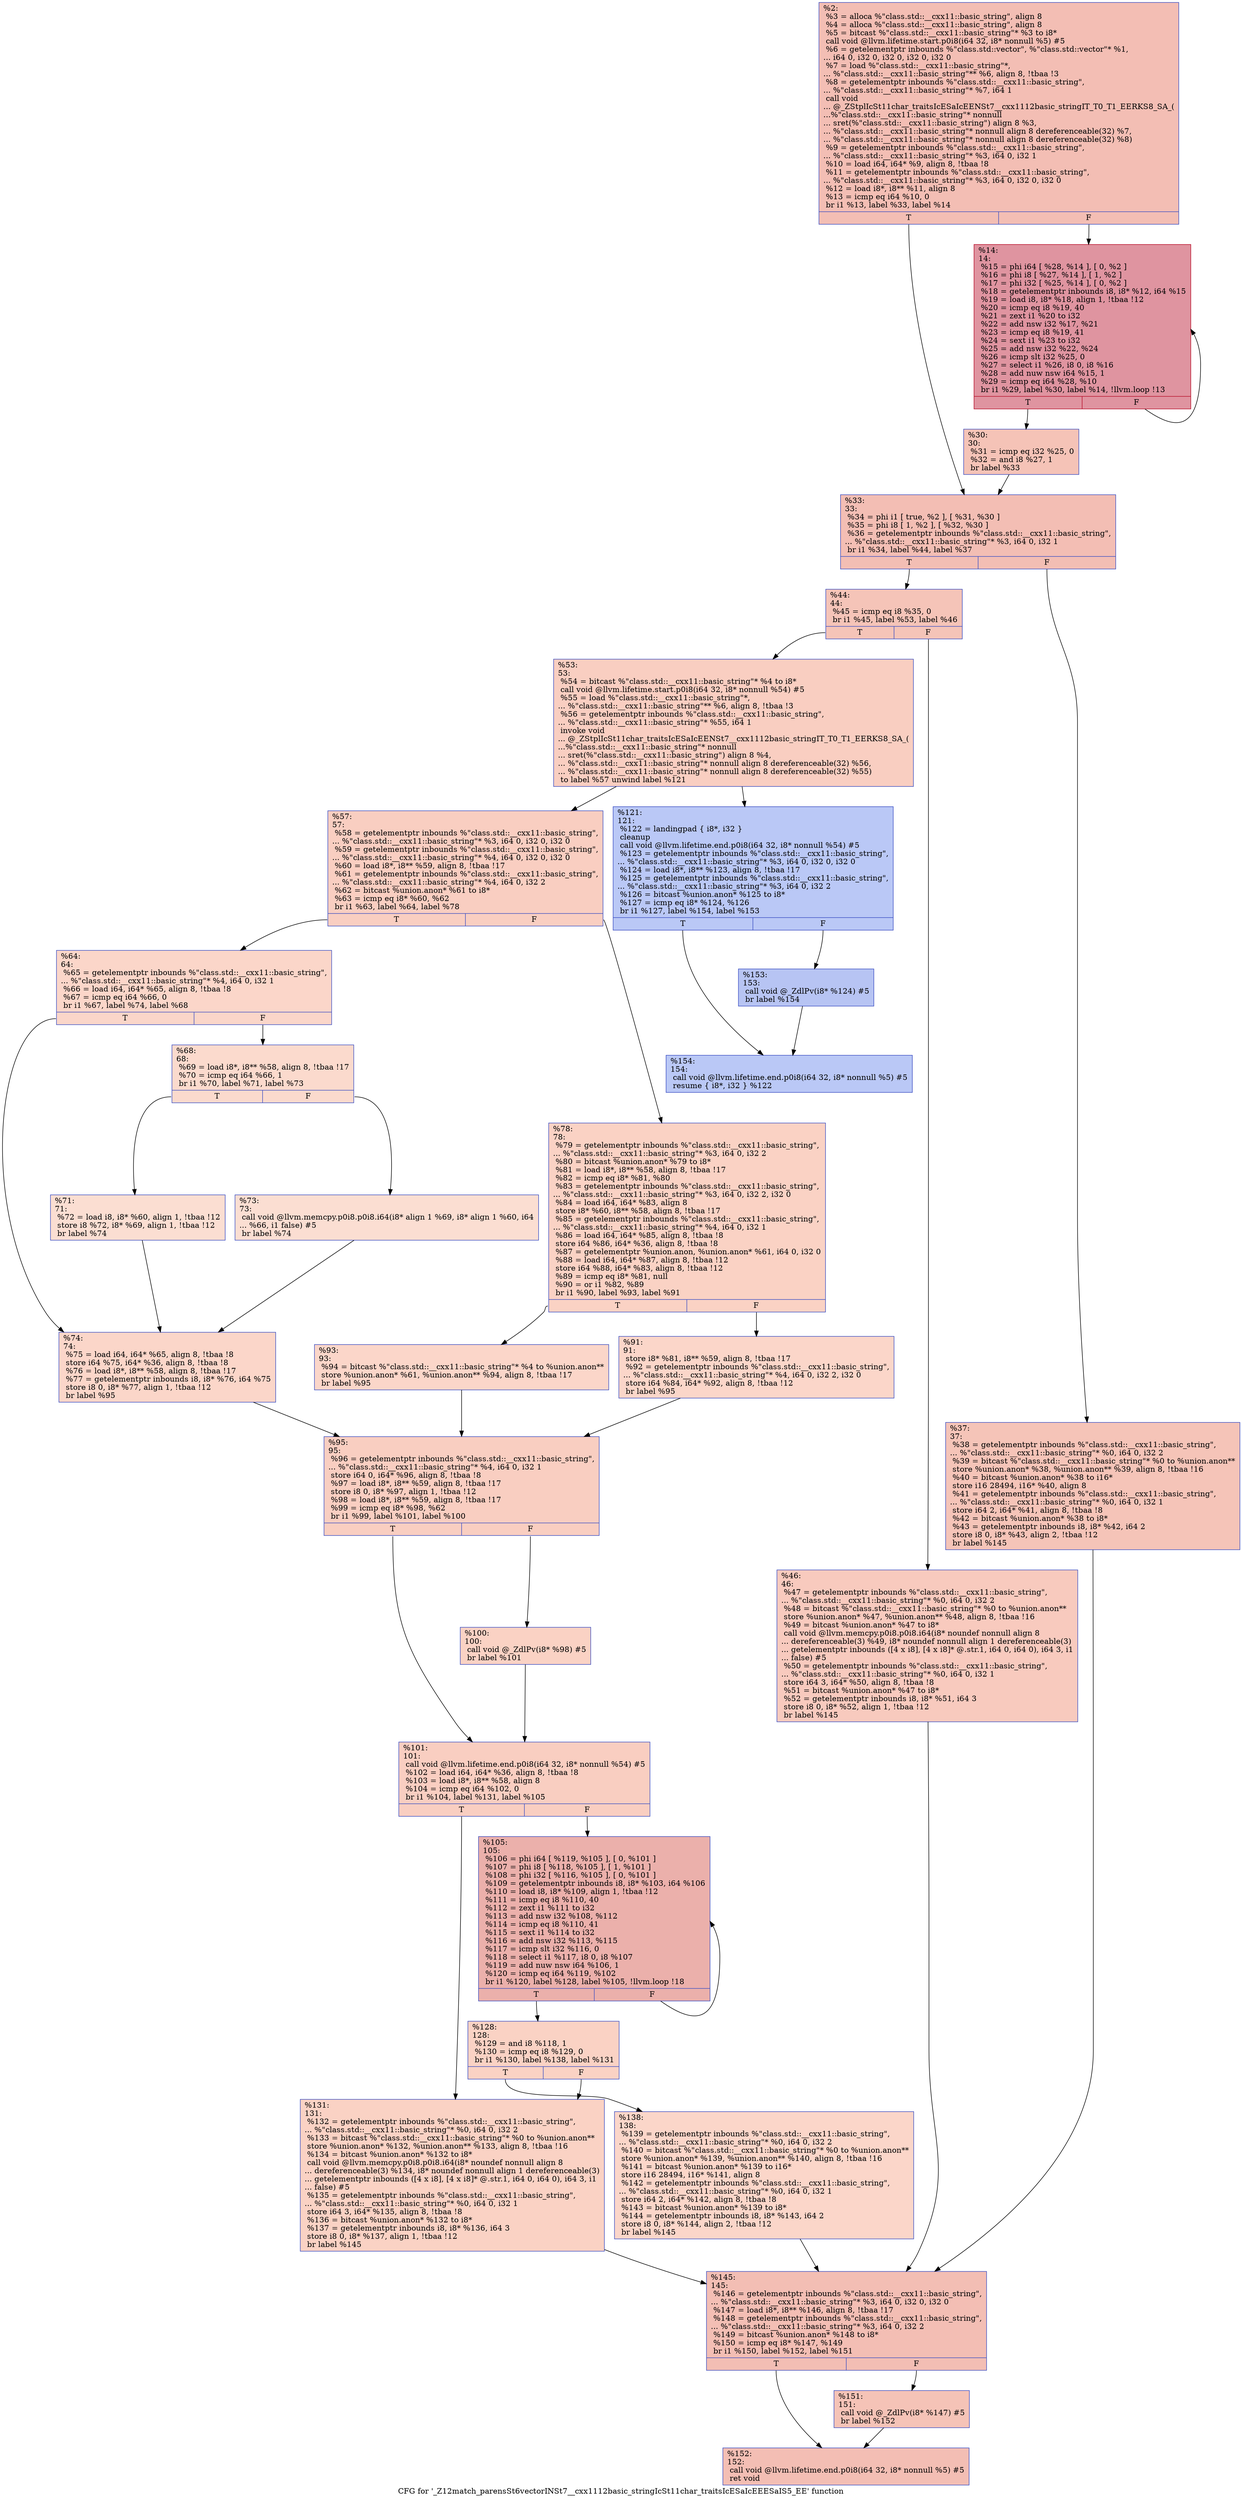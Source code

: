 digraph "CFG for '_Z12match_parensSt6vectorINSt7__cxx1112basic_stringIcSt11char_traitsIcESaIcEEESaIS5_EE' function" {
	label="CFG for '_Z12match_parensSt6vectorINSt7__cxx1112basic_stringIcSt11char_traitsIcESaIcEEESaIS5_EE' function";

	Node0x55b34acba6f0 [shape=record,color="#3d50c3ff", style=filled, fillcolor="#e36c5570",label="{%2:\l  %3 = alloca %\"class.std::__cxx11::basic_string\", align 8\l  %4 = alloca %\"class.std::__cxx11::basic_string\", align 8\l  %5 = bitcast %\"class.std::__cxx11::basic_string\"* %3 to i8*\l  call void @llvm.lifetime.start.p0i8(i64 32, i8* nonnull %5) #5\l  %6 = getelementptr inbounds %\"class.std::vector\", %\"class.std::vector\"* %1,\l... i64 0, i32 0, i32 0, i32 0, i32 0\l  %7 = load %\"class.std::__cxx11::basic_string\"*,\l... %\"class.std::__cxx11::basic_string\"** %6, align 8, !tbaa !3\l  %8 = getelementptr inbounds %\"class.std::__cxx11::basic_string\",\l... %\"class.std::__cxx11::basic_string\"* %7, i64 1\l  call void\l... @_ZStplIcSt11char_traitsIcESaIcEENSt7__cxx1112basic_stringIT_T0_T1_EERKS8_SA_(\l...%\"class.std::__cxx11::basic_string\"* nonnull\l... sret(%\"class.std::__cxx11::basic_string\") align 8 %3,\l... %\"class.std::__cxx11::basic_string\"* nonnull align 8 dereferenceable(32) %7,\l... %\"class.std::__cxx11::basic_string\"* nonnull align 8 dereferenceable(32) %8)\l  %9 = getelementptr inbounds %\"class.std::__cxx11::basic_string\",\l... %\"class.std::__cxx11::basic_string\"* %3, i64 0, i32 1\l  %10 = load i64, i64* %9, align 8, !tbaa !8\l  %11 = getelementptr inbounds %\"class.std::__cxx11::basic_string\",\l... %\"class.std::__cxx11::basic_string\"* %3, i64 0, i32 0, i32 0\l  %12 = load i8*, i8** %11, align 8\l  %13 = icmp eq i64 %10, 0\l  br i1 %13, label %33, label %14\l|{<s0>T|<s1>F}}"];
	Node0x55b34acba6f0:s0 -> Node0x55b34acbc5e0;
	Node0x55b34acba6f0:s1 -> Node0x55b34acbc670;
	Node0x55b34acbc670 [shape=record,color="#b70d28ff", style=filled, fillcolor="#b70d2870",label="{%14:\l14:                                               \l  %15 = phi i64 [ %28, %14 ], [ 0, %2 ]\l  %16 = phi i8 [ %27, %14 ], [ 1, %2 ]\l  %17 = phi i32 [ %25, %14 ], [ 0, %2 ]\l  %18 = getelementptr inbounds i8, i8* %12, i64 %15\l  %19 = load i8, i8* %18, align 1, !tbaa !12\l  %20 = icmp eq i8 %19, 40\l  %21 = zext i1 %20 to i32\l  %22 = add nsw i32 %17, %21\l  %23 = icmp eq i8 %19, 41\l  %24 = sext i1 %23 to i32\l  %25 = add nsw i32 %22, %24\l  %26 = icmp slt i32 %25, 0\l  %27 = select i1 %26, i8 0, i8 %16\l  %28 = add nuw nsw i64 %15, 1\l  %29 = icmp eq i64 %28, %10\l  br i1 %29, label %30, label %14, !llvm.loop !13\l|{<s0>T|<s1>F}}"];
	Node0x55b34acbc670:s0 -> Node0x55b34acbd200;
	Node0x55b34acbc670:s1 -> Node0x55b34acbc670;
	Node0x55b34acbd200 [shape=record,color="#3d50c3ff", style=filled, fillcolor="#e8765c70",label="{%30:\l30:                                               \l  %31 = icmp eq i32 %25, 0\l  %32 = and i8 %27, 1\l  br label %33\l}"];
	Node0x55b34acbd200 -> Node0x55b34acbc5e0;
	Node0x55b34acbc5e0 [shape=record,color="#3d50c3ff", style=filled, fillcolor="#e36c5570",label="{%33:\l33:                                               \l  %34 = phi i1 [ true, %2 ], [ %31, %30 ]\l  %35 = phi i8 [ 1, %2 ], [ %32, %30 ]\l  %36 = getelementptr inbounds %\"class.std::__cxx11::basic_string\",\l... %\"class.std::__cxx11::basic_string\"* %3, i64 0, i32 1\l  br i1 %34, label %44, label %37\l|{<s0>T|<s1>F}}"];
	Node0x55b34acbc5e0:s0 -> Node0x55b34acbd960;
	Node0x55b34acbc5e0:s1 -> Node0x55b34acbd9b0;
	Node0x55b34acbd9b0 [shape=record,color="#3d50c3ff", style=filled, fillcolor="#e97a5f70",label="{%37:\l37:                                               \l  %38 = getelementptr inbounds %\"class.std::__cxx11::basic_string\",\l... %\"class.std::__cxx11::basic_string\"* %0, i64 0, i32 2\l  %39 = bitcast %\"class.std::__cxx11::basic_string\"* %0 to %union.anon**\l  store %union.anon* %38, %union.anon** %39, align 8, !tbaa !16\l  %40 = bitcast %union.anon* %38 to i16*\l  store i16 28494, i16* %40, align 8\l  %41 = getelementptr inbounds %\"class.std::__cxx11::basic_string\",\l... %\"class.std::__cxx11::basic_string\"* %0, i64 0, i32 1\l  store i64 2, i64* %41, align 8, !tbaa !8\l  %42 = bitcast %union.anon* %38 to i8*\l  %43 = getelementptr inbounds i8, i8* %42, i64 2\l  store i8 0, i8* %43, align 2, !tbaa !12\l  br label %145\l}"];
	Node0x55b34acbd9b0 -> Node0x55b34acbedc0;
	Node0x55b34acbd960 [shape=record,color="#3d50c3ff", style=filled, fillcolor="#e97a5f70",label="{%44:\l44:                                               \l  %45 = icmp eq i8 %35, 0\l  br i1 %45, label %53, label %46\l|{<s0>T|<s1>F}}"];
	Node0x55b34acbd960:s0 -> Node0x55b34acbef50;
	Node0x55b34acbd960:s1 -> Node0x55b34acbefa0;
	Node0x55b34acbefa0 [shape=record,color="#3d50c3ff", style=filled, fillcolor="#ef886b70",label="{%46:\l46:                                               \l  %47 = getelementptr inbounds %\"class.std::__cxx11::basic_string\",\l... %\"class.std::__cxx11::basic_string\"* %0, i64 0, i32 2\l  %48 = bitcast %\"class.std::__cxx11::basic_string\"* %0 to %union.anon**\l  store %union.anon* %47, %union.anon** %48, align 8, !tbaa !16\l  %49 = bitcast %union.anon* %47 to i8*\l  call void @llvm.memcpy.p0i8.p0i8.i64(i8* noundef nonnull align 8\l... dereferenceable(3) %49, i8* noundef nonnull align 1 dereferenceable(3)\l... getelementptr inbounds ([4 x i8], [4 x i8]* @.str.1, i64 0, i64 0), i64 3, i1\l... false) #5\l  %50 = getelementptr inbounds %\"class.std::__cxx11::basic_string\",\l... %\"class.std::__cxx11::basic_string\"* %0, i64 0, i32 1\l  store i64 3, i64* %50, align 8, !tbaa !8\l  %51 = bitcast %union.anon* %47 to i8*\l  %52 = getelementptr inbounds i8, i8* %51, i64 3\l  store i8 0, i8* %52, align 1, !tbaa !12\l  br label %145\l}"];
	Node0x55b34acbefa0 -> Node0x55b34acbedc0;
	Node0x55b34acbef50 [shape=record,color="#3d50c3ff", style=filled, fillcolor="#f2907270",label="{%53:\l53:                                               \l  %54 = bitcast %\"class.std::__cxx11::basic_string\"* %4 to i8*\l  call void @llvm.lifetime.start.p0i8(i64 32, i8* nonnull %54) #5\l  %55 = load %\"class.std::__cxx11::basic_string\"*,\l... %\"class.std::__cxx11::basic_string\"** %6, align 8, !tbaa !3\l  %56 = getelementptr inbounds %\"class.std::__cxx11::basic_string\",\l... %\"class.std::__cxx11::basic_string\"* %55, i64 1\l  invoke void\l... @_ZStplIcSt11char_traitsIcESaIcEENSt7__cxx1112basic_stringIT_T0_T1_EERKS8_SA_(\l...%\"class.std::__cxx11::basic_string\"* nonnull\l... sret(%\"class.std::__cxx11::basic_string\") align 8 %4,\l... %\"class.std::__cxx11::basic_string\"* nonnull align 8 dereferenceable(32) %56,\l... %\"class.std::__cxx11::basic_string\"* nonnull align 8 dereferenceable(32) %55)\l          to label %57 unwind label %121\l}"];
	Node0x55b34acbef50 -> Node0x55b34acc0ab0;
	Node0x55b34acbef50 -> Node0x55b34acc0b00;
	Node0x55b34acc0ab0 [shape=record,color="#3d50c3ff", style=filled, fillcolor="#f2907270",label="{%57:\l57:                                               \l  %58 = getelementptr inbounds %\"class.std::__cxx11::basic_string\",\l... %\"class.std::__cxx11::basic_string\"* %3, i64 0, i32 0, i32 0\l  %59 = getelementptr inbounds %\"class.std::__cxx11::basic_string\",\l... %\"class.std::__cxx11::basic_string\"* %4, i64 0, i32 0, i32 0\l  %60 = load i8*, i8** %59, align 8, !tbaa !17\l  %61 = getelementptr inbounds %\"class.std::__cxx11::basic_string\",\l... %\"class.std::__cxx11::basic_string\"* %4, i64 0, i32 2\l  %62 = bitcast %union.anon* %61 to i8*\l  %63 = icmp eq i8* %60, %62\l  br i1 %63, label %64, label %78\l|{<s0>T|<s1>F}}"];
	Node0x55b34acc0ab0:s0 -> Node0x55b34acc1010;
	Node0x55b34acc0ab0:s1 -> Node0x55b34acc10a0;
	Node0x55b34acc1010 [shape=record,color="#3d50c3ff", style=filled, fillcolor="#f6a38570",label="{%64:\l64:                                               \l  %65 = getelementptr inbounds %\"class.std::__cxx11::basic_string\",\l... %\"class.std::__cxx11::basic_string\"* %4, i64 0, i32 1\l  %66 = load i64, i64* %65, align 8, !tbaa !8\l  %67 = icmp eq i64 %66, 0\l  br i1 %67, label %74, label %68\l|{<s0>T|<s1>F}}"];
	Node0x55b34acc1010:s0 -> Node0x55b34acc17b0;
	Node0x55b34acc1010:s1 -> Node0x55b34acc1800;
	Node0x55b34acc1800 [shape=record,color="#3d50c3ff", style=filled, fillcolor="#f7ac8e70",label="{%68:\l68:                                               \l  %69 = load i8*, i8** %58, align 8, !tbaa !17\l  %70 = icmp eq i64 %66, 1\l  br i1 %70, label %71, label %73\l|{<s0>T|<s1>F}}"];
	Node0x55b34acc1800:s0 -> Node0x55b34acc2050;
	Node0x55b34acc1800:s1 -> Node0x55b34acc20a0;
	Node0x55b34acc2050 [shape=record,color="#3d50c3ff", style=filled, fillcolor="#f7b59970",label="{%71:\l71:                                               \l  %72 = load i8, i8* %60, align 1, !tbaa !12\l  store i8 %72, i8* %69, align 1, !tbaa !12\l  br label %74\l}"];
	Node0x55b34acc2050 -> Node0x55b34acc17b0;
	Node0x55b34acc20a0 [shape=record,color="#3d50c3ff", style=filled, fillcolor="#f7b59970",label="{%73:\l73:                                               \l  call void @llvm.memcpy.p0i8.p0i8.i64(i8* align 1 %69, i8* align 1 %60, i64\l... %66, i1 false) #5\l  br label %74\l}"];
	Node0x55b34acc20a0 -> Node0x55b34acc17b0;
	Node0x55b34acc17b0 [shape=record,color="#3d50c3ff", style=filled, fillcolor="#f6a38570",label="{%74:\l74:                                               \l  %75 = load i64, i64* %65, align 8, !tbaa !8\l  store i64 %75, i64* %36, align 8, !tbaa !8\l  %76 = load i8*, i8** %58, align 8, !tbaa !17\l  %77 = getelementptr inbounds i8, i8* %76, i64 %75\l  store i8 0, i8* %77, align 1, !tbaa !12\l  br label %95\l}"];
	Node0x55b34acc17b0 -> Node0x55b34acc27f0;
	Node0x55b34acc10a0 [shape=record,color="#3d50c3ff", style=filled, fillcolor="#f4987a70",label="{%78:\l78:                                               \l  %79 = getelementptr inbounds %\"class.std::__cxx11::basic_string\",\l... %\"class.std::__cxx11::basic_string\"* %3, i64 0, i32 2\l  %80 = bitcast %union.anon* %79 to i8*\l  %81 = load i8*, i8** %58, align 8, !tbaa !17\l  %82 = icmp eq i8* %81, %80\l  %83 = getelementptr inbounds %\"class.std::__cxx11::basic_string\",\l... %\"class.std::__cxx11::basic_string\"* %3, i64 0, i32 2, i32 0\l  %84 = load i64, i64* %83, align 8\l  store i8* %60, i8** %58, align 8, !tbaa !17\l  %85 = getelementptr inbounds %\"class.std::__cxx11::basic_string\",\l... %\"class.std::__cxx11::basic_string\"* %4, i64 0, i32 1\l  %86 = load i64, i64* %85, align 8, !tbaa !8\l  store i64 %86, i64* %36, align 8, !tbaa !8\l  %87 = getelementptr %union.anon, %union.anon* %61, i64 0, i32 0\l  %88 = load i64, i64* %87, align 8, !tbaa !12\l  store i64 %88, i64* %83, align 8, !tbaa !12\l  %89 = icmp eq i8* %81, null\l  %90 = or i1 %82, %89\l  br i1 %90, label %93, label %91\l|{<s0>T|<s1>F}}"];
	Node0x55b34acc10a0:s0 -> Node0x55b34acc3160;
	Node0x55b34acc10a0:s1 -> Node0x55b34acc31b0;
	Node0x55b34acc31b0 [shape=record,color="#3d50c3ff", style=filled, fillcolor="#f6a38570",label="{%91:\l91:                                               \l  store i8* %81, i8** %59, align 8, !tbaa !17\l  %92 = getelementptr inbounds %\"class.std::__cxx11::basic_string\",\l... %\"class.std::__cxx11::basic_string\"* %4, i64 0, i32 2, i32 0\l  store i64 %84, i64* %92, align 8, !tbaa !12\l  br label %95\l}"];
	Node0x55b34acc31b0 -> Node0x55b34acc27f0;
	Node0x55b34acc3160 [shape=record,color="#3d50c3ff", style=filled, fillcolor="#f6a38570",label="{%93:\l93:                                               \l  %94 = bitcast %\"class.std::__cxx11::basic_string\"* %4 to %union.anon**\l  store %union.anon* %61, %union.anon** %94, align 8, !tbaa !17\l  br label %95\l}"];
	Node0x55b34acc3160 -> Node0x55b34acc27f0;
	Node0x55b34acc27f0 [shape=record,color="#3d50c3ff", style=filled, fillcolor="#f2907270",label="{%95:\l95:                                               \l  %96 = getelementptr inbounds %\"class.std::__cxx11::basic_string\",\l... %\"class.std::__cxx11::basic_string\"* %4, i64 0, i32 1\l  store i64 0, i64* %96, align 8, !tbaa !8\l  %97 = load i8*, i8** %59, align 8, !tbaa !17\l  store i8 0, i8* %97, align 1, !tbaa !12\l  %98 = load i8*, i8** %59, align 8, !tbaa !17\l  %99 = icmp eq i8* %98, %62\l  br i1 %99, label %101, label %100\l|{<s0>T|<s1>F}}"];
	Node0x55b34acc27f0:s0 -> Node0x55b34acc39e0;
	Node0x55b34acc27f0:s1 -> Node0x55b34acc3a30;
	Node0x55b34acc3a30 [shape=record,color="#3d50c3ff", style=filled, fillcolor="#f4987a70",label="{%100:\l100:                                              \l  call void @_ZdlPv(i8* %98) #5\l  br label %101\l}"];
	Node0x55b34acc3a30 -> Node0x55b34acc39e0;
	Node0x55b34acc39e0 [shape=record,color="#3d50c3ff", style=filled, fillcolor="#f2907270",label="{%101:\l101:                                              \l  call void @llvm.lifetime.end.p0i8(i64 32, i8* nonnull %54) #5\l  %102 = load i64, i64* %36, align 8, !tbaa !8\l  %103 = load i8*, i8** %58, align 8\l  %104 = icmp eq i64 %102, 0\l  br i1 %104, label %131, label %105\l|{<s0>T|<s1>F}}"];
	Node0x55b34acc39e0:s0 -> Node0x55b34acc40c0;
	Node0x55b34acc39e0:s1 -> Node0x55b34acc4110;
	Node0x55b34acc4110 [shape=record,color="#3d50c3ff", style=filled, fillcolor="#d24b4070",label="{%105:\l105:                                              \l  %106 = phi i64 [ %119, %105 ], [ 0, %101 ]\l  %107 = phi i8 [ %118, %105 ], [ 1, %101 ]\l  %108 = phi i32 [ %116, %105 ], [ 0, %101 ]\l  %109 = getelementptr inbounds i8, i8* %103, i64 %106\l  %110 = load i8, i8* %109, align 1, !tbaa !12\l  %111 = icmp eq i8 %110, 40\l  %112 = zext i1 %111 to i32\l  %113 = add nsw i32 %108, %112\l  %114 = icmp eq i8 %110, 41\l  %115 = sext i1 %114 to i32\l  %116 = add nsw i32 %113, %115\l  %117 = icmp slt i32 %116, 0\l  %118 = select i1 %117, i8 0, i8 %107\l  %119 = add nuw nsw i64 %106, 1\l  %120 = icmp eq i64 %119, %102\l  br i1 %120, label %128, label %105, !llvm.loop !18\l|{<s0>T|<s1>F}}"];
	Node0x55b34acc4110:s0 -> Node0x55b34acc4b50;
	Node0x55b34acc4110:s1 -> Node0x55b34acc4110;
	Node0x55b34acc0b00 [shape=record,color="#3d50c3ff", style=filled, fillcolor="#6282ea70",label="{%121:\l121:                                              \l  %122 = landingpad \{ i8*, i32 \}\l          cleanup\l  call void @llvm.lifetime.end.p0i8(i64 32, i8* nonnull %54) #5\l  %123 = getelementptr inbounds %\"class.std::__cxx11::basic_string\",\l... %\"class.std::__cxx11::basic_string\"* %3, i64 0, i32 0, i32 0\l  %124 = load i8*, i8** %123, align 8, !tbaa !17\l  %125 = getelementptr inbounds %\"class.std::__cxx11::basic_string\",\l... %\"class.std::__cxx11::basic_string\"* %3, i64 0, i32 2\l  %126 = bitcast %union.anon* %125 to i8*\l  %127 = icmp eq i8* %124, %126\l  br i1 %127, label %154, label %153\l|{<s0>T|<s1>F}}"];
	Node0x55b34acc0b00:s0 -> Node0x55b34acc51c0;
	Node0x55b34acc0b00:s1 -> Node0x55b34acc5210;
	Node0x55b34acc4b50 [shape=record,color="#3d50c3ff", style=filled, fillcolor="#f4987a70",label="{%128:\l128:                                              \l  %129 = and i8 %118, 1\l  %130 = icmp eq i8 %129, 0\l  br i1 %130, label %138, label %131\l|{<s0>T|<s1>F}}"];
	Node0x55b34acc4b50:s0 -> Node0x55b34acc5c80;
	Node0x55b34acc4b50:s1 -> Node0x55b34acc40c0;
	Node0x55b34acc40c0 [shape=record,color="#3d50c3ff", style=filled, fillcolor="#f4987a70",label="{%131:\l131:                                              \l  %132 = getelementptr inbounds %\"class.std::__cxx11::basic_string\",\l... %\"class.std::__cxx11::basic_string\"* %0, i64 0, i32 2\l  %133 = bitcast %\"class.std::__cxx11::basic_string\"* %0 to %union.anon**\l  store %union.anon* %132, %union.anon** %133, align 8, !tbaa !16\l  %134 = bitcast %union.anon* %132 to i8*\l  call void @llvm.memcpy.p0i8.p0i8.i64(i8* noundef nonnull align 8\l... dereferenceable(3) %134, i8* noundef nonnull align 1 dereferenceable(3)\l... getelementptr inbounds ([4 x i8], [4 x i8]* @.str.1, i64 0, i64 0), i64 3, i1\l... false) #5\l  %135 = getelementptr inbounds %\"class.std::__cxx11::basic_string\",\l... %\"class.std::__cxx11::basic_string\"* %0, i64 0, i32 1\l  store i64 3, i64* %135, align 8, !tbaa !8\l  %136 = bitcast %union.anon* %132 to i8*\l  %137 = getelementptr inbounds i8, i8* %136, i64 3\l  store i8 0, i8* %137, align 1, !tbaa !12\l  br label %145\l}"];
	Node0x55b34acc40c0 -> Node0x55b34acbedc0;
	Node0x55b34acc5c80 [shape=record,color="#3d50c3ff", style=filled, fillcolor="#f6a38570",label="{%138:\l138:                                              \l  %139 = getelementptr inbounds %\"class.std::__cxx11::basic_string\",\l... %\"class.std::__cxx11::basic_string\"* %0, i64 0, i32 2\l  %140 = bitcast %\"class.std::__cxx11::basic_string\"* %0 to %union.anon**\l  store %union.anon* %139, %union.anon** %140, align 8, !tbaa !16\l  %141 = bitcast %union.anon* %139 to i16*\l  store i16 28494, i16* %141, align 8\l  %142 = getelementptr inbounds %\"class.std::__cxx11::basic_string\",\l... %\"class.std::__cxx11::basic_string\"* %0, i64 0, i32 1\l  store i64 2, i64* %142, align 8, !tbaa !8\l  %143 = bitcast %union.anon* %139 to i8*\l  %144 = getelementptr inbounds i8, i8* %143, i64 2\l  store i8 0, i8* %144, align 2, !tbaa !12\l  br label %145\l}"];
	Node0x55b34acc5c80 -> Node0x55b34acbedc0;
	Node0x55b34acbedc0 [shape=record,color="#3d50c3ff", style=filled, fillcolor="#e36c5570",label="{%145:\l145:                                              \l  %146 = getelementptr inbounds %\"class.std::__cxx11::basic_string\",\l... %\"class.std::__cxx11::basic_string\"* %3, i64 0, i32 0, i32 0\l  %147 = load i8*, i8** %146, align 8, !tbaa !17\l  %148 = getelementptr inbounds %\"class.std::__cxx11::basic_string\",\l... %\"class.std::__cxx11::basic_string\"* %3, i64 0, i32 2\l  %149 = bitcast %union.anon* %148 to i8*\l  %150 = icmp eq i8* %147, %149\l  br i1 %150, label %152, label %151\l|{<s0>T|<s1>F}}"];
	Node0x55b34acbedc0:s0 -> Node0x55b34acc6db0;
	Node0x55b34acbedc0:s1 -> Node0x55b34acc6e00;
	Node0x55b34acc6e00 [shape=record,color="#3d50c3ff", style=filled, fillcolor="#e8765c70",label="{%151:\l151:                                              \l  call void @_ZdlPv(i8* %147) #5\l  br label %152\l}"];
	Node0x55b34acc6e00 -> Node0x55b34acc6db0;
	Node0x55b34acc6db0 [shape=record,color="#3d50c3ff", style=filled, fillcolor="#e36c5570",label="{%152:\l152:                                              \l  call void @llvm.lifetime.end.p0i8(i64 32, i8* nonnull %5) #5\l  ret void\l}"];
	Node0x55b34acc5210 [shape=record,color="#3d50c3ff", style=filled, fillcolor="#5b7ae570",label="{%153:\l153:                                              \l  call void @_ZdlPv(i8* %124) #5\l  br label %154\l}"];
	Node0x55b34acc5210 -> Node0x55b34acc51c0;
	Node0x55b34acc51c0 [shape=record,color="#3d50c3ff", style=filled, fillcolor="#6282ea70",label="{%154:\l154:                                              \l  call void @llvm.lifetime.end.p0i8(i64 32, i8* nonnull %5) #5\l  resume \{ i8*, i32 \} %122\l}"];
}
